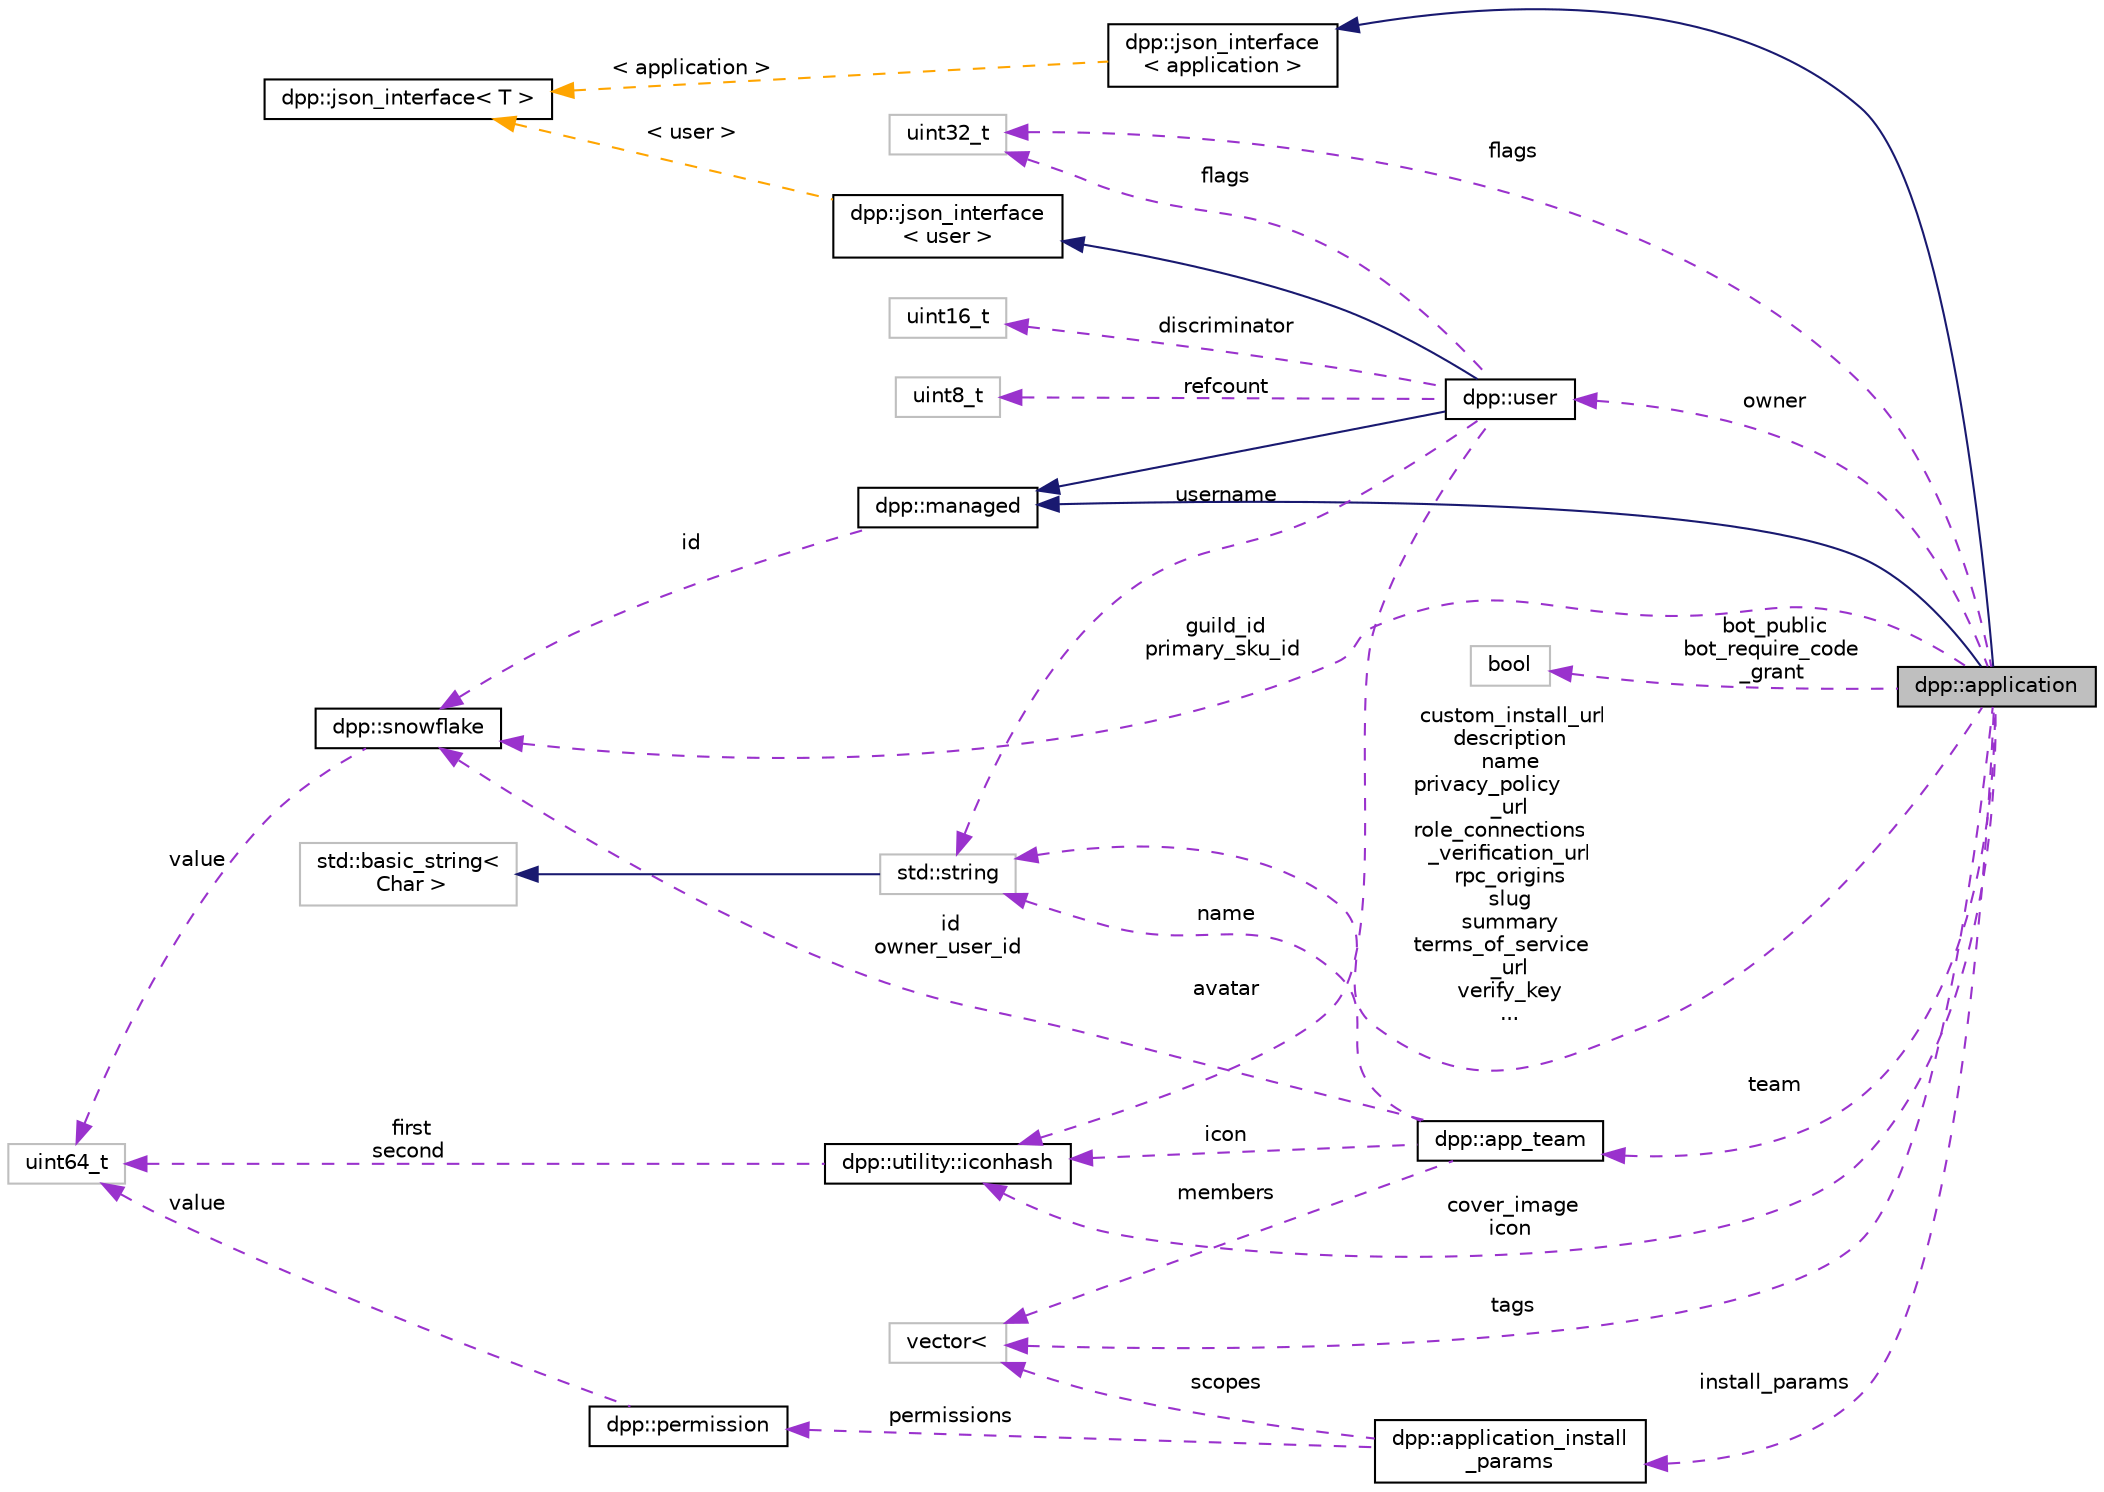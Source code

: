 digraph "dpp::application"
{
 // INTERACTIVE_SVG=YES
 // LATEX_PDF_SIZE
  bgcolor="transparent";
  edge [fontname="Helvetica",fontsize="10",labelfontname="Helvetica",labelfontsize="10"];
  node [fontname="Helvetica",fontsize="10",shape=record];
  rankdir="LR";
  Node1 [label="dpp::application",height=0.2,width=0.4,color="black", fillcolor="grey75", style="filled", fontcolor="black",tooltip="The application class represents details of a bot application."];
  Node2 -> Node1 [dir="back",color="midnightblue",fontsize="10",style="solid",fontname="Helvetica"];
  Node2 [label="dpp::managed",height=0.2,width=0.4,color="black",URL="$classdpp_1_1managed.html",tooltip="The managed class is the base class for various types that can be stored in a cache that are identifi..."];
  Node3 -> Node2 [dir="back",color="darkorchid3",fontsize="10",style="dashed",label=" id" ,fontname="Helvetica"];
  Node3 [label="dpp::snowflake",height=0.2,width=0.4,color="black",URL="$classdpp_1_1snowflake.html",tooltip="A container for a 64 bit unsigned value representing many things on discord. This value is known in d..."];
  Node4 -> Node3 [dir="back",color="darkorchid3",fontsize="10",style="dashed",label=" value" ,fontname="Helvetica"];
  Node4 [label="uint64_t",height=0.2,width=0.4,color="grey75",tooltip=" "];
  Node5 -> Node1 [dir="back",color="midnightblue",fontsize="10",style="solid",fontname="Helvetica"];
  Node5 [label="dpp::json_interface\l\< application \>",height=0.2,width=0.4,color="black",URL="$structdpp_1_1json__interface.html",tooltip=" "];
  Node6 -> Node5 [dir="back",color="orange",fontsize="10",style="dashed",label=" \< application \>" ,fontname="Helvetica"];
  Node6 [label="dpp::json_interface\< T \>",height=0.2,width=0.4,color="black",URL="$structdpp_1_1json__interface.html",tooltip="Represents an interface for an object that can optionally implement functions for converting to and f..."];
  Node7 -> Node1 [dir="back",color="darkorchid3",fontsize="10",style="dashed",label=" custom_install_url\ndescription\nname\nprivacy_policy\l_url\nrole_connections\l_verification_url\nrpc_origins\nslug\nsummary\nterms_of_service\l_url\nverify_key\n..." ,fontname="Helvetica"];
  Node7 [label="std::string",height=0.2,width=0.4,color="grey75",tooltip=" "];
  Node8 -> Node7 [dir="back",color="midnightblue",fontsize="10",style="solid",fontname="Helvetica"];
  Node8 [label="std::basic_string\<\l Char \>",height=0.2,width=0.4,color="grey75",tooltip=" "];
  Node9 -> Node1 [dir="back",color="darkorchid3",fontsize="10",style="dashed",label=" cover_image\nicon" ,fontname="Helvetica"];
  Node9 [label="dpp::utility::iconhash",height=0.2,width=0.4,color="black",URL="$structdpp_1_1utility_1_1iconhash.html",tooltip="Store a 128 bit icon hash (profile picture, server icon etc) as a 128 bit binary value made of two ui..."];
  Node4 -> Node9 [dir="back",color="darkorchid3",fontsize="10",style="dashed",label=" first\nsecond" ,fontname="Helvetica"];
  Node10 -> Node1 [dir="back",color="darkorchid3",fontsize="10",style="dashed",label=" bot_public\nbot_require_code\l_grant" ,fontname="Helvetica"];
  Node10 [label="bool",height=0.2,width=0.4,color="grey75",tooltip=" "];
  Node11 -> Node1 [dir="back",color="darkorchid3",fontsize="10",style="dashed",label=" owner" ,fontname="Helvetica"];
  Node11 [label="dpp::user",height=0.2,width=0.4,color="black",URL="$classdpp_1_1user.html",tooltip="Represents a user on discord. May or may not be a member of a dpp::guild."];
  Node2 -> Node11 [dir="back",color="midnightblue",fontsize="10",style="solid",fontname="Helvetica"];
  Node12 -> Node11 [dir="back",color="midnightblue",fontsize="10",style="solid",fontname="Helvetica"];
  Node12 [label="dpp::json_interface\l\< user \>",height=0.2,width=0.4,color="black",URL="$structdpp_1_1json__interface.html",tooltip=" "];
  Node6 -> Node12 [dir="back",color="orange",fontsize="10",style="dashed",label=" \< user \>" ,fontname="Helvetica"];
  Node7 -> Node11 [dir="back",color="darkorchid3",fontsize="10",style="dashed",label=" username" ,fontname="Helvetica"];
  Node9 -> Node11 [dir="back",color="darkorchid3",fontsize="10",style="dashed",label=" avatar" ,fontname="Helvetica"];
  Node13 -> Node11 [dir="back",color="darkorchid3",fontsize="10",style="dashed",label=" flags" ,fontname="Helvetica"];
  Node13 [label="uint32_t",height=0.2,width=0.4,color="grey75",tooltip=" "];
  Node14 -> Node11 [dir="back",color="darkorchid3",fontsize="10",style="dashed",label=" discriminator" ,fontname="Helvetica"];
  Node14 [label="uint16_t",height=0.2,width=0.4,color="grey75",tooltip=" "];
  Node15 -> Node11 [dir="back",color="darkorchid3",fontsize="10",style="dashed",label=" refcount" ,fontname="Helvetica"];
  Node15 [label="uint8_t",height=0.2,width=0.4,color="grey75",tooltip=" "];
  Node16 -> Node1 [dir="back",color="darkorchid3",fontsize="10",style="dashed",label=" team" ,fontname="Helvetica"];
  Node16 [label="dpp::app_team",height=0.2,width=0.4,color="black",URL="$classdpp_1_1app__team.html",tooltip="Represents a team of users who maintain a bot/application."];
  Node9 -> Node16 [dir="back",color="darkorchid3",fontsize="10",style="dashed",label=" icon" ,fontname="Helvetica"];
  Node3 -> Node16 [dir="back",color="darkorchid3",fontsize="10",style="dashed",label=" id\nowner_user_id" ,fontname="Helvetica"];
  Node17 -> Node16 [dir="back",color="darkorchid3",fontsize="10",style="dashed",label=" members" ,fontname="Helvetica"];
  Node17 [label="vector\<",height=0.2,width=0.4,color="grey75",tooltip=" "];
  Node7 -> Node16 [dir="back",color="darkorchid3",fontsize="10",style="dashed",label=" name" ,fontname="Helvetica"];
  Node3 -> Node1 [dir="back",color="darkorchid3",fontsize="10",style="dashed",label=" guild_id\nprimary_sku_id" ,fontname="Helvetica"];
  Node13 -> Node1 [dir="back",color="darkorchid3",fontsize="10",style="dashed",label=" flags" ,fontname="Helvetica"];
  Node17 -> Node1 [dir="back",color="darkorchid3",fontsize="10",style="dashed",label=" tags" ,fontname="Helvetica"];
  Node18 -> Node1 [dir="back",color="darkorchid3",fontsize="10",style="dashed",label=" install_params" ,fontname="Helvetica"];
  Node18 [label="dpp::application_install\l_params",height=0.2,width=0.4,color="black",URL="$structdpp_1_1application__install__params.html",tooltip="Represents the settings for the bot/application's in-app authorization link."];
  Node19 -> Node18 [dir="back",color="darkorchid3",fontsize="10",style="dashed",label=" permissions" ,fontname="Helvetica"];
  Node19 [label="dpp::permission",height=0.2,width=0.4,color="black",URL="$classdpp_1_1permission.html",tooltip="Represents a permission bitmask (refer to enum dpp::permissions) which are hold in an uint64_t."];
  Node4 -> Node19 [dir="back",color="darkorchid3",fontsize="10",style="dashed",label=" value" ,fontname="Helvetica"];
  Node17 -> Node18 [dir="back",color="darkorchid3",fontsize="10",style="dashed",label=" scopes" ,fontname="Helvetica"];
}
